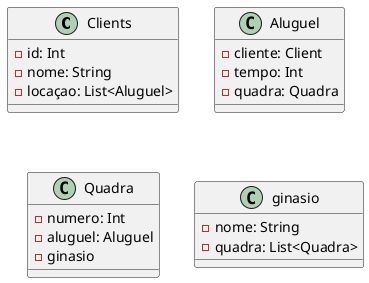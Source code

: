 @startuml ginasio
class Clients {
  - id: Int
  - nome: String
  - locaçao: List<Aluguel>
}

class Aluguel {
  - cliente: Client
  - tempo: Int
  - quadra: Quadra
}

class Quadra {
  - numero: Int
  - aluguel: Aluguel
  - ginasio
}

class ginasio {
  - nome: String
  - quadra: List<Quadra>
}
@enduml
